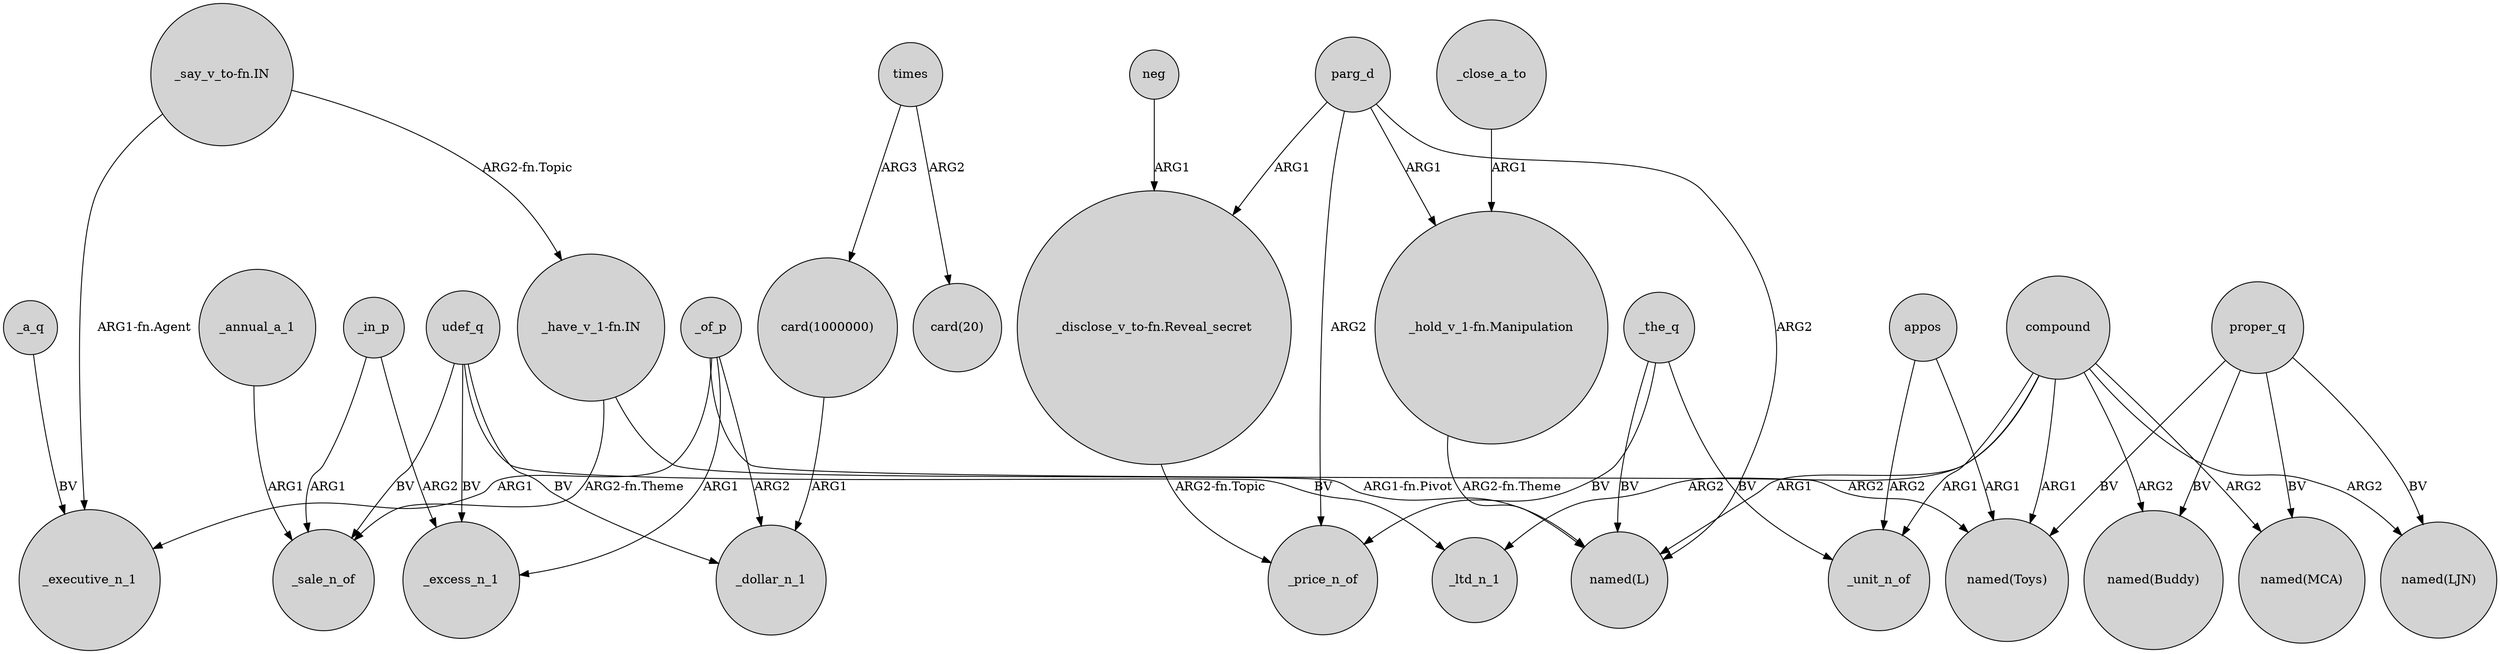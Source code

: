 digraph {
	node [shape=circle style=filled]
	_the_q -> "named(L)" [label=BV]
	udef_q -> _excess_n_1 [label=BV]
	_of_p -> _executive_n_1 [label=ARG1]
	"card(1000000)" -> _dollar_n_1 [label=ARG1]
	"_disclose_v_to-fn.Reveal_secret" -> _price_n_of [label="ARG2-fn.Topic"]
	compound -> _unit_n_of [label=ARG1]
	"_hold_v_1-fn.Manipulation" -> "named(L)" [label="ARG2-fn.Theme"]
	"_have_v_1-fn.IN" -> "named(L)" [label="ARG1-fn.Pivot"]
	_in_p -> _excess_n_1 [label=ARG2]
	neg -> "_disclose_v_to-fn.Reveal_secret" [label=ARG1]
	compound -> "named(Toys)" [label=ARG1]
	compound -> "named(L)" [label=ARG1]
	_the_q -> _price_n_of [label=BV]
	proper_q -> "named(Toys)" [label=BV]
	"_have_v_1-fn.IN" -> _sale_n_of [label="ARG2-fn.Theme"]
	parg_d -> "_disclose_v_to-fn.Reveal_secret" [label=ARG1]
	_of_p -> _excess_n_1 [label=ARG1]
	_annual_a_1 -> _sale_n_of [label=ARG1]
	proper_q -> "named(MCA)" [label=BV]
	parg_d -> "_hold_v_1-fn.Manipulation" [label=ARG1]
	"_say_v_to-fn.IN" -> _executive_n_1 [label="ARG1-fn.Agent"]
	parg_d -> "named(L)" [label=ARG2]
	times -> "card(1000000)" [label=ARG3]
	appos -> "named(Toys)" [label=ARG1]
	proper_q -> "named(LJN)" [label=BV]
	udef_q -> _sale_n_of [label=BV]
	times -> "card(20)" [label=ARG2]
	compound -> _ltd_n_1 [label=ARG2]
	"_say_v_to-fn.IN" -> "_have_v_1-fn.IN" [label="ARG2-fn.Topic"]
	compound -> "named(MCA)" [label=ARG2]
	parg_d -> _price_n_of [label=ARG2]
	compound -> "named(Buddy)" [label=ARG2]
	compound -> "named(LJN)" [label=ARG2]
	proper_q -> "named(Buddy)" [label=BV]
	_in_p -> _sale_n_of [label=ARG1]
	_of_p -> _dollar_n_1 [label=ARG2]
	_close_a_to -> "_hold_v_1-fn.Manipulation" [label=ARG1]
	udef_q -> _dollar_n_1 [label=BV]
	_a_q -> _executive_n_1 [label=BV]
	_the_q -> _unit_n_of [label=BV]
	udef_q -> _ltd_n_1 [label=BV]
	_of_p -> "named(Toys)" [label=ARG2]
	appos -> _unit_n_of [label=ARG2]
}
